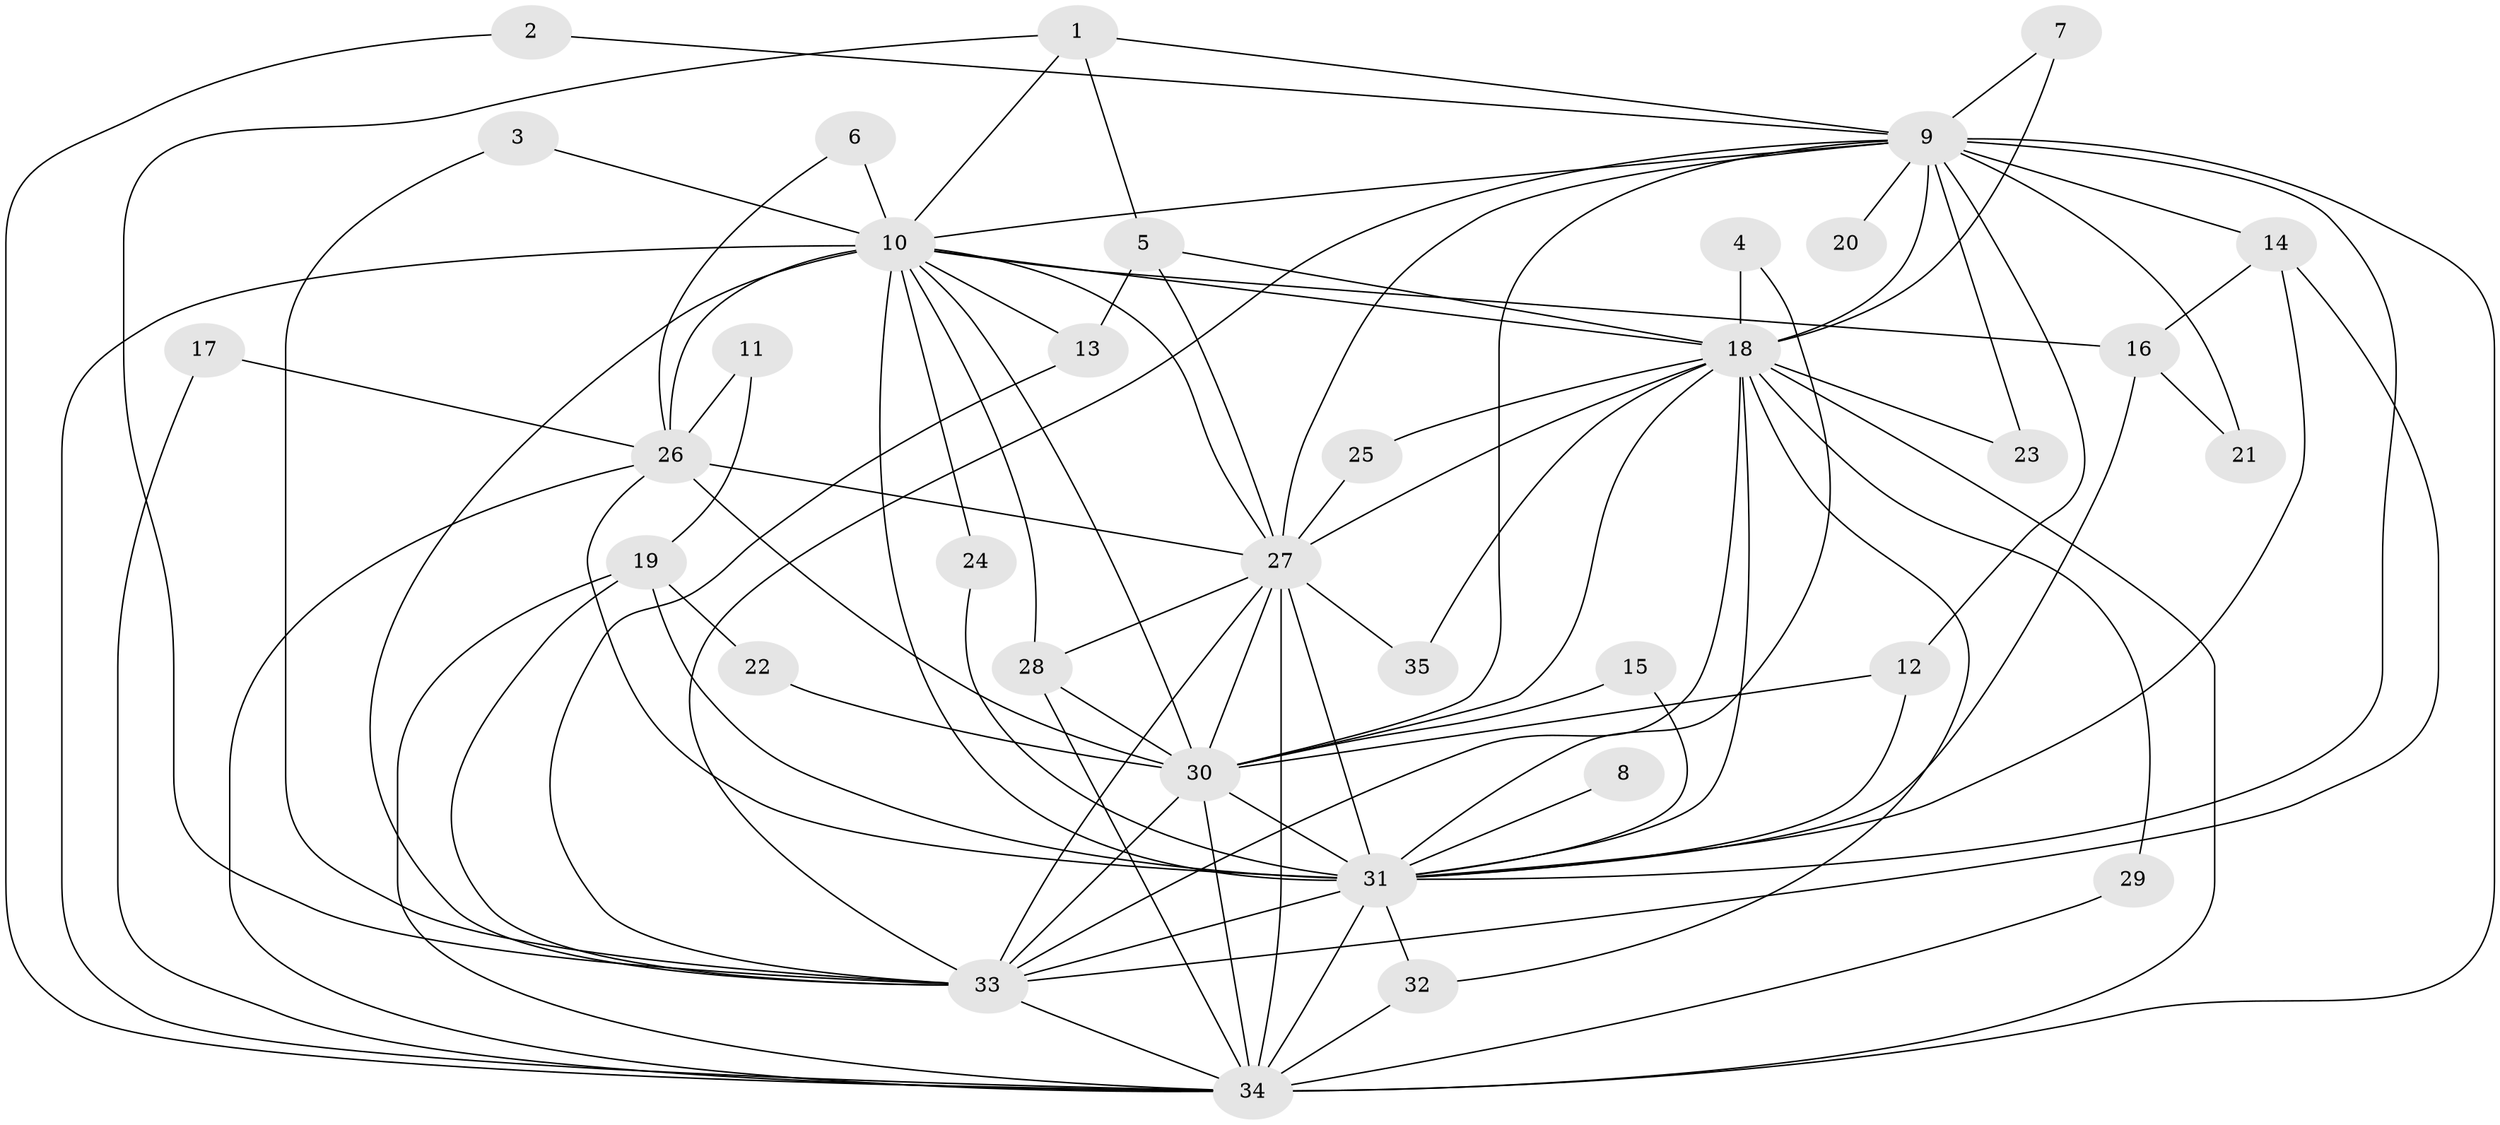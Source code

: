 // original degree distribution, {21: 0.02857142857142857, 19: 0.014285714285714285, 18: 0.02857142857142857, 15: 0.014285714285714285, 14: 0.014285714285714285, 17: 0.014285714285714285, 20: 0.014285714285714285, 10: 0.014285714285714285, 4: 0.07142857142857142, 2: 0.5857142857142857, 3: 0.12857142857142856, 7: 0.014285714285714285, 5: 0.04285714285714286, 6: 0.014285714285714285}
// Generated by graph-tools (version 1.1) at 2025/49/03/09/25 03:49:41]
// undirected, 35 vertices, 93 edges
graph export_dot {
graph [start="1"]
  node [color=gray90,style=filled];
  1;
  2;
  3;
  4;
  5;
  6;
  7;
  8;
  9;
  10;
  11;
  12;
  13;
  14;
  15;
  16;
  17;
  18;
  19;
  20;
  21;
  22;
  23;
  24;
  25;
  26;
  27;
  28;
  29;
  30;
  31;
  32;
  33;
  34;
  35;
  1 -- 5 [weight=1.0];
  1 -- 9 [weight=1.0];
  1 -- 10 [weight=1.0];
  1 -- 33 [weight=1.0];
  2 -- 9 [weight=1.0];
  2 -- 34 [weight=1.0];
  3 -- 10 [weight=1.0];
  3 -- 33 [weight=1.0];
  4 -- 18 [weight=1.0];
  4 -- 31 [weight=1.0];
  5 -- 13 [weight=1.0];
  5 -- 18 [weight=1.0];
  5 -- 27 [weight=1.0];
  6 -- 10 [weight=1.0];
  6 -- 26 [weight=1.0];
  7 -- 9 [weight=1.0];
  7 -- 18 [weight=1.0];
  8 -- 31 [weight=1.0];
  9 -- 10 [weight=1.0];
  9 -- 12 [weight=1.0];
  9 -- 14 [weight=1.0];
  9 -- 18 [weight=3.0];
  9 -- 20 [weight=1.0];
  9 -- 21 [weight=1.0];
  9 -- 23 [weight=1.0];
  9 -- 27 [weight=2.0];
  9 -- 30 [weight=1.0];
  9 -- 31 [weight=2.0];
  9 -- 33 [weight=1.0];
  9 -- 34 [weight=2.0];
  10 -- 13 [weight=1.0];
  10 -- 16 [weight=2.0];
  10 -- 18 [weight=1.0];
  10 -- 24 [weight=1.0];
  10 -- 26 [weight=2.0];
  10 -- 27 [weight=1.0];
  10 -- 28 [weight=1.0];
  10 -- 30 [weight=1.0];
  10 -- 31 [weight=2.0];
  10 -- 33 [weight=1.0];
  10 -- 34 [weight=2.0];
  11 -- 19 [weight=1.0];
  11 -- 26 [weight=1.0];
  12 -- 30 [weight=1.0];
  12 -- 31 [weight=1.0];
  13 -- 33 [weight=1.0];
  14 -- 16 [weight=1.0];
  14 -- 31 [weight=1.0];
  14 -- 33 [weight=1.0];
  15 -- 30 [weight=1.0];
  15 -- 31 [weight=1.0];
  16 -- 21 [weight=1.0];
  16 -- 31 [weight=1.0];
  17 -- 26 [weight=1.0];
  17 -- 34 [weight=1.0];
  18 -- 23 [weight=1.0];
  18 -- 25 [weight=1.0];
  18 -- 27 [weight=1.0];
  18 -- 29 [weight=1.0];
  18 -- 30 [weight=1.0];
  18 -- 31 [weight=3.0];
  18 -- 32 [weight=1.0];
  18 -- 33 [weight=1.0];
  18 -- 34 [weight=3.0];
  18 -- 35 [weight=1.0];
  19 -- 22 [weight=1.0];
  19 -- 31 [weight=2.0];
  19 -- 33 [weight=1.0];
  19 -- 34 [weight=2.0];
  22 -- 30 [weight=1.0];
  24 -- 31 [weight=1.0];
  25 -- 27 [weight=1.0];
  26 -- 27 [weight=1.0];
  26 -- 30 [weight=2.0];
  26 -- 31 [weight=1.0];
  26 -- 34 [weight=1.0];
  27 -- 28 [weight=1.0];
  27 -- 30 [weight=2.0];
  27 -- 31 [weight=3.0];
  27 -- 33 [weight=1.0];
  27 -- 34 [weight=2.0];
  27 -- 35 [weight=1.0];
  28 -- 30 [weight=1.0];
  28 -- 34 [weight=1.0];
  29 -- 34 [weight=1.0];
  30 -- 31 [weight=3.0];
  30 -- 33 [weight=2.0];
  30 -- 34 [weight=3.0];
  31 -- 32 [weight=1.0];
  31 -- 33 [weight=2.0];
  31 -- 34 [weight=4.0];
  32 -- 34 [weight=1.0];
  33 -- 34 [weight=2.0];
}
